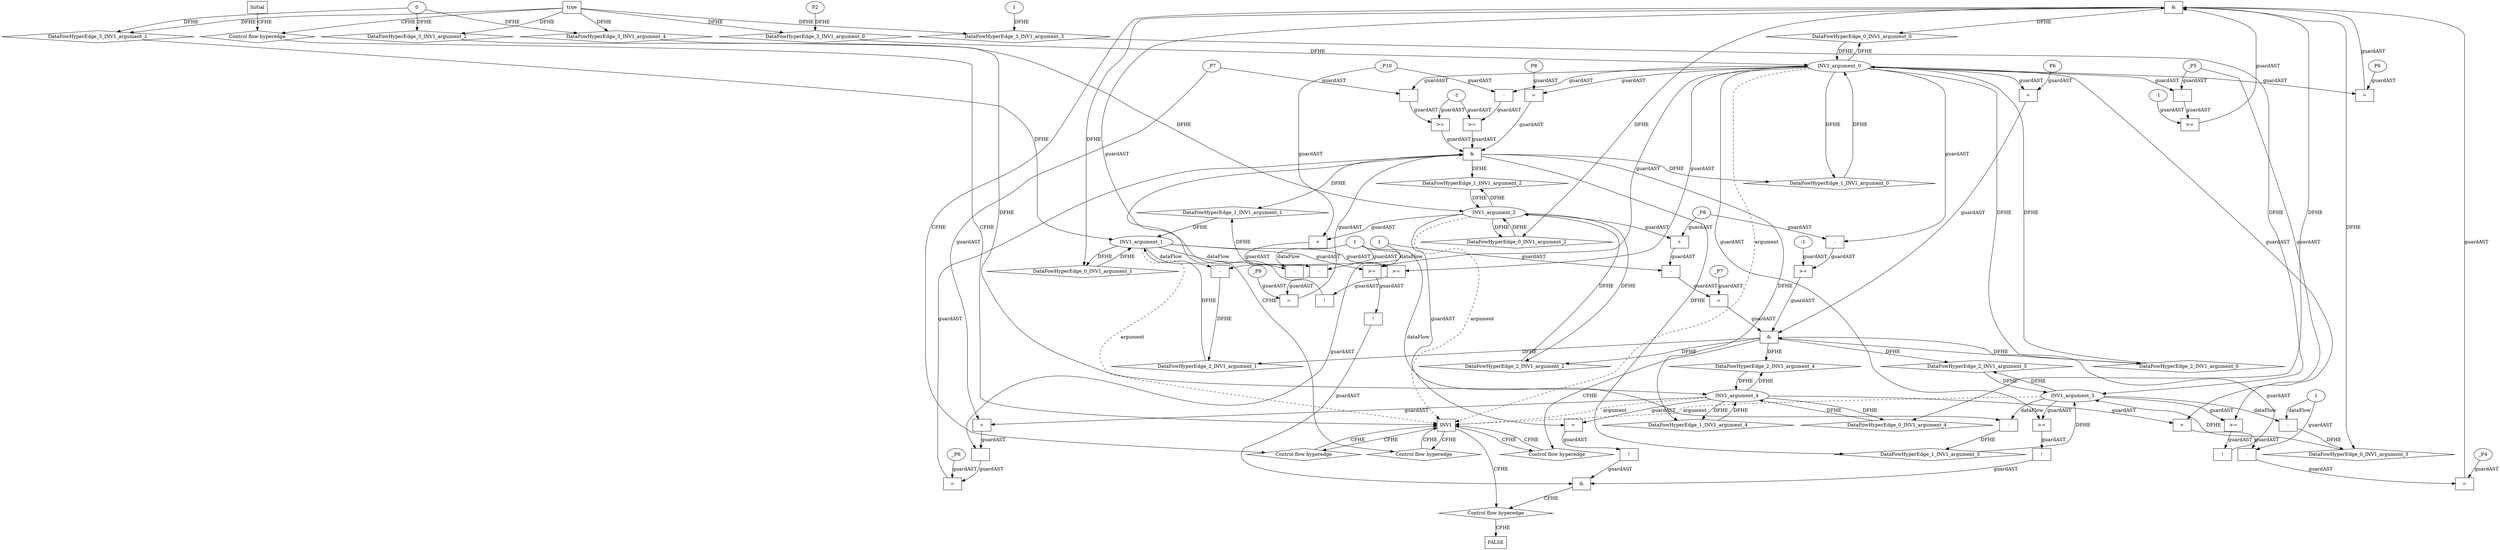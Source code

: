 digraph dag {
"INV1" [label="INV1" nodeName="INV1" class=CONTROL  shape="rect"];
FALSE [label="FALSE" nodeName=FALSE class=CONTROL  shape="rect"];
Initial [label="Initial" nodeName=Initial class=CONTROL  shape="rect"];
ControlFowHyperEdge_0 [label="Control flow hyperedge" nodeName=ControlFowHyperEdge_0 class=controlFlowHyperEdge shape="diamond"];
"INV1" -> ControlFowHyperEdge_0 [label="CFHE"]
ControlFowHyperEdge_0 -> "INV1" [label="CFHE"]
ControlFowHyperEdge_1 [label="Control flow hyperedge" nodeName=ControlFowHyperEdge_1 class=controlFlowHyperEdge shape="diamond"];
"INV1" -> ControlFowHyperEdge_1 [label="CFHE"]
ControlFowHyperEdge_1 -> "INV1" [label="CFHE"]
ControlFowHyperEdge_2 [label="Control flow hyperedge" nodeName=ControlFowHyperEdge_2 class=controlFlowHyperEdge shape="diamond"];
"INV1" -> ControlFowHyperEdge_2 [label="CFHE"]
ControlFowHyperEdge_2 -> "INV1" [label="CFHE"]
ControlFowHyperEdge_3 [label="Control flow hyperedge" nodeName=ControlFowHyperEdge_3 class=controlFlowHyperEdge shape="diamond"];
"Initial" -> ControlFowHyperEdge_3 [label="CFHE"]
ControlFowHyperEdge_3 -> "INV1" [label="CFHE"]
ControlFowHyperEdge_4 [label="Control flow hyperedge" nodeName=ControlFowHyperEdge_4 class=controlFlowHyperEdge shape="diamond"];
"INV1" -> ControlFowHyperEdge_4 [label="CFHE"]
ControlFowHyperEdge_4 -> "FALSE" [label="CFHE"]
"INV1_argument_0" [label="INV1_argument_0" nodeName=argument0 class=argument  head="INV1" shape="oval"];
"INV1_argument_0" -> "INV1"[label="argument" style="dashed"]
"INV1_argument_1" [label="INV1_argument_1" nodeName=argument1 class=argument  head="INV1" shape="oval"];
"INV1_argument_1" -> "INV1"[label="argument" style="dashed"]
"INV1_argument_2" [label="INV1_argument_2" nodeName=argument2 class=argument  head="INV1" shape="oval"];
"INV1_argument_2" -> "INV1"[label="argument" style="dashed"]
"INV1_argument_3" [label="INV1_argument_3" nodeName=argument3 class=argument  head="INV1" shape="oval"];
"INV1_argument_3" -> "INV1"[label="argument" style="dashed"]
"INV1_argument_4" [label="INV1_argument_4" nodeName=argument4 class=argument  head="INV1" shape="oval"];
"INV1_argument_4" -> "INV1"[label="argument" style="dashed"]

"xxxINV1___INV1_0xxx_and" [label="&" nodeName="xxxINV1___INV1_0xxx_and" class=Operator shape="rect"];
"xxxINV1___INV1_0xxxguard_0_node_0" [label="!" nodeName="xxxINV1___INV1_0xxxguard_0_node_0" class=Operator shape="rect"];
"xxxINV1___INV1_0xxxguard_0_node_1" [label=">=" nodeName="xxxINV1___INV1_0xxxguard_0_node_1" class=Operator  shape="rect"];
"xxxINV1___INV1_0xxxguard_0_node_1" -> "xxxINV1___INV1_0xxxguard_0_node_0"[label="guardAST"]
"INV1_argument_0" -> "xxxINV1___INV1_0xxxguard_0_node_1"[label="guardAST"]
"INV1_argument_1" -> "xxxINV1___INV1_0xxxguard_0_node_1"[label="guardAST"]

"xxxINV1___INV1_0xxxguard_0_node_0" -> "xxxINV1___INV1_0xxx_and" [label="guardAST"];
"xxxINV1___INV1_0xxxguard1_node_0" [label=">=" nodeName="xxxINV1___INV1_0xxxguard1_node_0" class=Operator  shape="rect"];
"xxxINV1___INV1_0xxxguard1_node_1" [label="-" nodeName="xxxINV1___INV1_0xxxguard1_node_1" class= Operator shape="rect"];
"xxxINV1___INV1_0xxxguard1_node_3" [label="_P5" nodeName="xxxINV1___INV1_0xxxguard1_node_3" class=symbolicConstant ];
"xxxINV1___INV1_0xxxguard1_node_4" [label="-1" nodeName="xxxINV1___INV1_0xxxguard1_node_4" class=IdealInt ];
"xxxINV1___INV1_0xxxguard1_node_1" -> "xxxINV1___INV1_0xxxguard1_node_0"[label="guardAST"]
"xxxINV1___INV1_0xxxguard1_node_4" -> "xxxINV1___INV1_0xxxguard1_node_0"[label="guardAST"]
"INV1_argument_0" -> "xxxINV1___INV1_0xxxguard1_node_1"[label="guardAST"]
"xxxINV1___INV1_0xxxguard1_node_3" -> "xxxINV1___INV1_0xxxguard1_node_1"[label="guardAST"]

"xxxINV1___INV1_0xxxguard1_node_0" -> "xxxINV1___INV1_0xxx_and" [label="guardAST"];
"xxxINV1___INV1_0xxxguard2_node_0" [label="=" nodeName="xxxINV1___INV1_0xxxguard2_node_0" class=Operator  shape="rect"];
"xxxINV1___INV1_0xxxguard2_node_1" [label="P6" nodeName="xxxINV1___INV1_0xxxguard2_node_1" class=symbolicConstant ];
"xxxINV1___INV1_0xxxguard2_node_1" -> "xxxINV1___INV1_0xxxguard2_node_0"[label="guardAST"]
"INV1_argument_0" -> "xxxINV1___INV1_0xxxguard2_node_0"[label="guardAST"]

"xxxINV1___INV1_0xxxguard2_node_0" -> "xxxINV1___INV1_0xxx_and" [label="guardAST"];
"xxxINV1___INV1_0xxxguard3_node_0" [label="=" nodeName="xxxINV1___INV1_0xxxguard3_node_0" class=Operator  shape="rect"];
"xxxINV1___INV1_0xxxguard3_node_1" [label="-" nodeName="xxxINV1___INV1_0xxxguard3_node_1" class= Operator shape="rect"];
"xxxINV1___INV1_0xxxguard3_node_2" [label="+" nodeName="xxxINV1___INV1_0xxxguard3_node_2" class= Operator shape="rect"];
"xxxINV1___INV1_0xxxguard3_node_6" [label="_P4" nodeName="xxxINV1___INV1_0xxxguard3_node_6" class=symbolicConstant ];
"xxxINV1___INV1_0xxxguard3_node_1" -> "xxxINV1___INV1_0xxxguard3_node_0"[label="guardAST"]
"xxxINV1___INV1_0xxxguard3_node_6" -> "xxxINV1___INV1_0xxxguard3_node_0"[label="guardAST"]
"xxxINV1___INV1_0xxxguard3_node_2" -> "xxxINV1___INV1_0xxxguard3_node_1"[label="guardAST"]
"xxxINV1___INV1_0xxxdataFlow_0_node_2" -> "xxxINV1___INV1_0xxxguard3_node_1"[label="guardAST"]
"INV1_argument_4" -> "xxxINV1___INV1_0xxxguard3_node_2"[label="guardAST"]
"xxxINV1___INV1_0xxxguard1_node_3" -> "xxxINV1___INV1_0xxxguard3_node_2"[label="guardAST"]

"xxxINV1___INV1_0xxxguard3_node_0" -> "xxxINV1___INV1_0xxx_and" [label="guardAST"];
"xxxINV1___INV1_0xxx_and" -> "ControlFowHyperEdge_0" [label="CFHE"];
"xxxINV1___INV1_0xxxdataFlow_0_node_0" [label="-" nodeName="xxxINV1___INV1_0xxxdataFlow_0_node_0" class= Operator shape="rect"];
"xxxINV1___INV1_0xxxdataFlow_0_node_2" [label="1" nodeName="xxxINV1___INV1_0xxxdataFlow_0_node_2" class=IdealInt ];
"INV1_argument_3" -> "xxxINV1___INV1_0xxxdataFlow_0_node_0"[label="dataFlow"]
"xxxINV1___INV1_0xxxdataFlow_0_node_2" -> "xxxINV1___INV1_0xxxdataFlow_0_node_0"[label="dataFlow"]


"xxxINV1___INV1_1xxx_and" [label="&" nodeName="xxxINV1___INV1_1xxx_and" class=Operator shape="rect"];
"xxxINV1___INV1_1xxxguard2_node_0" [label=">=" nodeName="xxxINV1___INV1_1xxxguard2_node_0" class=Operator  shape="rect"];
"xxxINV1___INV1_1xxxguard2_node_1" [label="-" nodeName="xxxINV1___INV1_1xxxguard2_node_1" class= Operator shape="rect"];
"xxxINV1___INV1_1xxxguard2_node_4" [label="-1" nodeName="xxxINV1___INV1_1xxxguard2_node_4" class=IdealInt ];
"xxxINV1___INV1_1xxxguard2_node_1" -> "xxxINV1___INV1_1xxxguard2_node_0"[label="guardAST"]
"xxxINV1___INV1_1xxxguard2_node_4" -> "xxxINV1___INV1_1xxxguard2_node_0"[label="guardAST"]
"INV1_argument_0" -> "xxxINV1___INV1_1xxxguard2_node_1"[label="guardAST"]
"xxxINV1___INV1_1xxxguard1_node_4" -> "xxxINV1___INV1_1xxxguard2_node_1"[label="guardAST"]

"xxxINV1___INV1_1xxxguard2_node_0" -> "xxxINV1___INV1_1xxx_and" [label="guardAST"];
"xxxINV1___INV1_1xxxguard3_node_0" [label=">=" nodeName="xxxINV1___INV1_1xxxguard3_node_0" class=Operator  shape="rect"];
"xxxINV1___INV1_1xxxguard3_node_1" [label="-" nodeName="xxxINV1___INV1_1xxxguard3_node_1" class= Operator shape="rect"];
"xxxINV1___INV1_1xxxguard3_node_1" -> "xxxINV1___INV1_1xxxguard3_node_0"[label="guardAST"]
"xxxINV1___INV1_1xxxguard2_node_4" -> "xxxINV1___INV1_1xxxguard3_node_0"[label="guardAST"]
"INV1_argument_0" -> "xxxINV1___INV1_1xxxguard3_node_1"[label="guardAST"]
"xxxINV1___INV1_1xxxguard_0_node_4" -> "xxxINV1___INV1_1xxxguard3_node_1"[label="guardAST"]

"xxxINV1___INV1_1xxxguard3_node_0" -> "xxxINV1___INV1_1xxx_and" [label="guardAST"];
"xxxINV1___INV1_1xxxguard_0_node_0" [label="=" nodeName="xxxINV1___INV1_1xxxguard_0_node_0" class=Operator  shape="rect"];
"xxxINV1___INV1_1xxxguard_0_node_1" [label="-" nodeName="xxxINV1___INV1_1xxxguard_0_node_1" class= Operator shape="rect"];
"xxxINV1___INV1_1xxxguard_0_node_2" [label="+" nodeName="xxxINV1___INV1_1xxxguard_0_node_2" class= Operator shape="rect"];
"xxxINV1___INV1_1xxxguard_0_node_4" [label="_P10" nodeName="xxxINV1___INV1_1xxxguard_0_node_4" class=symbolicConstant ];
"xxxINV1___INV1_1xxxguard_0_node_6" [label="_P9" nodeName="xxxINV1___INV1_1xxxguard_0_node_6" class=symbolicConstant ];
"xxxINV1___INV1_1xxxguard_0_node_1" -> "xxxINV1___INV1_1xxxguard_0_node_0"[label="guardAST"]
"xxxINV1___INV1_1xxxguard_0_node_6" -> "xxxINV1___INV1_1xxxguard_0_node_0"[label="guardAST"]
"xxxINV1___INV1_1xxxguard_0_node_2" -> "xxxINV1___INV1_1xxxguard_0_node_1"[label="guardAST"]
"xxxINV1___INV1_1xxxdataFlow_0_node_2" -> "xxxINV1___INV1_1xxxguard_0_node_1"[label="guardAST"]
"INV1_argument_2" -> "xxxINV1___INV1_1xxxguard_0_node_2"[label="guardAST"]
"xxxINV1___INV1_1xxxguard_0_node_4" -> "xxxINV1___INV1_1xxxguard_0_node_2"[label="guardAST"]

"xxxINV1___INV1_1xxxguard_0_node_0" -> "xxxINV1___INV1_1xxx_and" [label="guardAST"];
"xxxINV1___INV1_1xxxguard4_node_0" [label="=" nodeName="xxxINV1___INV1_1xxxguard4_node_0" class=Operator  shape="rect"];
"xxxINV1___INV1_1xxxguard4_node_1" [label="P8" nodeName="xxxINV1___INV1_1xxxguard4_node_1" class=symbolicConstant ];
"xxxINV1___INV1_1xxxguard4_node_1" -> "xxxINV1___INV1_1xxxguard4_node_0"[label="guardAST"]
"INV1_argument_0" -> "xxxINV1___INV1_1xxxguard4_node_0"[label="guardAST"]

"xxxINV1___INV1_1xxxguard4_node_0" -> "xxxINV1___INV1_1xxx_and" [label="guardAST"];
"xxxINV1___INV1_1xxxguard1_node_0" [label="=" nodeName="xxxINV1___INV1_1xxxguard1_node_0" class=Operator  shape="rect"];
"xxxINV1___INV1_1xxxguard1_node_1" [label="-" nodeName="xxxINV1___INV1_1xxxguard1_node_1" class= Operator shape="rect"];
"xxxINV1___INV1_1xxxguard1_node_2" [label="+" nodeName="xxxINV1___INV1_1xxxguard1_node_2" class= Operator shape="rect"];
"xxxINV1___INV1_1xxxguard1_node_4" [label="_P7" nodeName="xxxINV1___INV1_1xxxguard1_node_4" class=symbolicConstant ];
"xxxINV1___INV1_1xxxguard1_node_6" [label="_P6" nodeName="xxxINV1___INV1_1xxxguard1_node_6" class=symbolicConstant ];
"xxxINV1___INV1_1xxxguard1_node_1" -> "xxxINV1___INV1_1xxxguard1_node_0"[label="guardAST"]
"xxxINV1___INV1_1xxxguard1_node_6" -> "xxxINV1___INV1_1xxxguard1_node_0"[label="guardAST"]
"xxxINV1___INV1_1xxxguard1_node_2" -> "xxxINV1___INV1_1xxxguard1_node_1"[label="guardAST"]
"xxxINV1___INV1_1xxxdataFlow_0_node_2" -> "xxxINV1___INV1_1xxxguard1_node_1"[label="guardAST"]
"INV1_argument_4" -> "xxxINV1___INV1_1xxxguard1_node_2"[label="guardAST"]
"xxxINV1___INV1_1xxxguard1_node_4" -> "xxxINV1___INV1_1xxxguard1_node_2"[label="guardAST"]

"xxxINV1___INV1_1xxxguard1_node_0" -> "xxxINV1___INV1_1xxx_and" [label="guardAST"];
"xxxINV1___INV1_1xxx_and" -> "ControlFowHyperEdge_1" [label="CFHE"];
"xxxINV1___INV1_1xxxdataFlow_0_node_0" [label="-" nodeName="xxxINV1___INV1_1xxxdataFlow_0_node_0" class= Operator shape="rect"];
"xxxINV1___INV1_1xxxdataFlow_0_node_2" [label="1" nodeName="xxxINV1___INV1_1xxxdataFlow_0_node_2" class=IdealInt ];
"INV1_argument_1" -> "xxxINV1___INV1_1xxxdataFlow_0_node_0"[label="dataFlow"]
"xxxINV1___INV1_1xxxdataFlow_0_node_2" -> "xxxINV1___INV1_1xxxdataFlow_0_node_0"[label="dataFlow"]


"xxxINV1___INV1_1xxxdataFlow2_node_0" [label="-" nodeName="xxxINV1___INV1_1xxxdataFlow2_node_0" class= Operator shape="rect"];
"INV1_argument_3" -> "xxxINV1___INV1_1xxxdataFlow2_node_0"[label="dataFlow"]
"xxxINV1___INV1_1xxxdataFlow_0_node_2" -> "xxxINV1___INV1_1xxxdataFlow2_node_0"[label="dataFlow"]


"xxxINV1___INV1_2xxx_and" [label="&" nodeName="xxxINV1___INV1_2xxx_and" class=Operator shape="rect"];
"xxxINV1___INV1_2xxxguard_0_node_0" [label=">=" nodeName="xxxINV1___INV1_2xxxguard_0_node_0" class=Operator  shape="rect"];
"xxxINV1___INV1_2xxxguard_0_node_1" [label="-" nodeName="xxxINV1___INV1_2xxxguard_0_node_1" class= Operator shape="rect"];
"xxxINV1___INV1_2xxxguard_0_node_3" [label="_P8" nodeName="xxxINV1___INV1_2xxxguard_0_node_3" class=symbolicConstant ];
"xxxINV1___INV1_2xxxguard_0_node_4" [label="-1" nodeName="xxxINV1___INV1_2xxxguard_0_node_4" class=IdealInt ];
"xxxINV1___INV1_2xxxguard_0_node_1" -> "xxxINV1___INV1_2xxxguard_0_node_0"[label="guardAST"]
"xxxINV1___INV1_2xxxguard_0_node_4" -> "xxxINV1___INV1_2xxxguard_0_node_0"[label="guardAST"]
"INV1_argument_0" -> "xxxINV1___INV1_2xxxguard_0_node_1"[label="guardAST"]
"xxxINV1___INV1_2xxxguard_0_node_3" -> "xxxINV1___INV1_2xxxguard_0_node_1"[label="guardAST"]

"xxxINV1___INV1_2xxxguard_0_node_0" -> "xxxINV1___INV1_2xxx_and" [label="guardAST"];
"xxxINV1___INV1_2xxxguard1_node_0" [label="!" nodeName="xxxINV1___INV1_2xxxguard1_node_0" class=Operator shape="rect"];
"xxxINV1___INV1_2xxxguard1_node_1" [label=">=" nodeName="xxxINV1___INV1_2xxxguard1_node_1" class=Operator  shape="rect"];
"xxxINV1___INV1_2xxxguard1_node_1" -> "xxxINV1___INV1_2xxxguard1_node_0"[label="guardAST"]
"INV1_argument_0" -> "xxxINV1___INV1_2xxxguard1_node_1"[label="guardAST"]
"INV1_argument_3" -> "xxxINV1___INV1_2xxxguard1_node_1"[label="guardAST"]

"xxxINV1___INV1_2xxxguard1_node_0" -> "xxxINV1___INV1_2xxx_and" [label="guardAST"];
"xxxINV1___INV1_2xxxguard2_node_0" [label="=" nodeName="xxxINV1___INV1_2xxxguard2_node_0" class=Operator  shape="rect"];
"xxxINV1___INV1_2xxxguard2_node_1" [label="P6" nodeName="xxxINV1___INV1_2xxxguard2_node_1" class=symbolicConstant ];
"xxxINV1___INV1_2xxxguard2_node_1" -> "xxxINV1___INV1_2xxxguard2_node_0"[label="guardAST"]
"INV1_argument_0" -> "xxxINV1___INV1_2xxxguard2_node_0"[label="guardAST"]

"xxxINV1___INV1_2xxxguard2_node_0" -> "xxxINV1___INV1_2xxx_and" [label="guardAST"];
"xxxINV1___INV1_2xxxguard3_node_0" [label="=" nodeName="xxxINV1___INV1_2xxxguard3_node_0" class=Operator  shape="rect"];
"xxxINV1___INV1_2xxxguard3_node_1" [label="-" nodeName="xxxINV1___INV1_2xxxguard3_node_1" class= Operator shape="rect"];
"xxxINV1___INV1_2xxxguard3_node_2" [label="+" nodeName="xxxINV1___INV1_2xxxguard3_node_2" class= Operator shape="rect"];
"xxxINV1___INV1_2xxxguard3_node_6" [label="_P7" nodeName="xxxINV1___INV1_2xxxguard3_node_6" class=symbolicConstant ];
"xxxINV1___INV1_2xxxguard3_node_1" -> "xxxINV1___INV1_2xxxguard3_node_0"[label="guardAST"]
"xxxINV1___INV1_2xxxguard3_node_6" -> "xxxINV1___INV1_2xxxguard3_node_0"[label="guardAST"]
"xxxINV1___INV1_2xxxguard3_node_2" -> "xxxINV1___INV1_2xxxguard3_node_1"[label="guardAST"]
"xxxINV1___INV1_2xxxdataFlow_0_node_2" -> "xxxINV1___INV1_2xxxguard3_node_1"[label="guardAST"]
"INV1_argument_2" -> "xxxINV1___INV1_2xxxguard3_node_2"[label="guardAST"]
"xxxINV1___INV1_2xxxguard_0_node_3" -> "xxxINV1___INV1_2xxxguard3_node_2"[label="guardAST"]

"xxxINV1___INV1_2xxxguard3_node_0" -> "xxxINV1___INV1_2xxx_and" [label="guardAST"];
"xxxINV1___INV1_2xxx_and" -> "ControlFowHyperEdge_2" [label="CFHE"];
"xxxINV1___INV1_2xxxdataFlow_0_node_0" [label="-" nodeName="xxxINV1___INV1_2xxxdataFlow_0_node_0" class= Operator shape="rect"];
"xxxINV1___INV1_2xxxdataFlow_0_node_2" [label="1" nodeName="xxxINV1___INV1_2xxxdataFlow_0_node_2" class=IdealInt ];
"INV1_argument_1" -> "xxxINV1___INV1_2xxxdataFlow_0_node_0"[label="dataFlow"]
"xxxINV1___INV1_2xxxdataFlow_0_node_2" -> "xxxINV1___INV1_2xxxdataFlow_0_node_0"[label="dataFlow"]


"true_3" [label="true" nodeName="true_3" class=true shape="rect"];
"true_3" -> "ControlFowHyperEdge_3" [label="CFHE"];
"xxxINV1___Initial_3xxxdataFlow_0_node_0" [label="0" nodeName="xxxINV1___Initial_3xxxdataFlow_0_node_0" class=IdealInt ];



"xxxINV1___Initial_3xxxdataFlow3_node_0" [label="1" nodeName="xxxINV1___Initial_3xxxdataFlow3_node_0" class=IdealInt ];

"xxxINV1___Initial_3xxxdataFlow4_node_0" [label="P2" nodeName="xxxINV1___Initial_3xxxdataFlow4_node_0" class=symbolicConstant ];

"xxxFALSE___INV1_4xxx_and" [label="&" nodeName="xxxFALSE___INV1_4xxx_and" class=Operator shape="rect"];
"xxxFALSE___INV1_4xxxguard_0_node_0" [label="!" nodeName="xxxFALSE___INV1_4xxxguard_0_node_0" class=Operator shape="rect"];
"xxxFALSE___INV1_4xxxguard_0_node_1" [label=">=" nodeName="xxxFALSE___INV1_4xxxguard_0_node_1" class=Operator  shape="rect"];
"xxxFALSE___INV1_4xxxguard_0_node_1" -> "xxxFALSE___INV1_4xxxguard_0_node_0"[label="guardAST"]
"INV1_argument_0" -> "xxxFALSE___INV1_4xxxguard_0_node_1"[label="guardAST"]
"INV1_argument_1" -> "xxxFALSE___INV1_4xxxguard_0_node_1"[label="guardAST"]

"xxxFALSE___INV1_4xxxguard_0_node_0" -> "xxxFALSE___INV1_4xxx_and" [label="guardAST"];
"xxxFALSE___INV1_4xxxguard1_node_0" [label="!" nodeName="xxxFALSE___INV1_4xxxguard1_node_0" class=Operator shape="rect"];
"xxxFALSE___INV1_4xxxguard1_node_1" [label=">=" nodeName="xxxFALSE___INV1_4xxxguard1_node_1" class=Operator  shape="rect"];
"xxxFALSE___INV1_4xxxguard1_node_1" -> "xxxFALSE___INV1_4xxxguard1_node_0"[label="guardAST"]
"INV1_argument_0" -> "xxxFALSE___INV1_4xxxguard1_node_1"[label="guardAST"]
"INV1_argument_3" -> "xxxFALSE___INV1_4xxxguard1_node_1"[label="guardAST"]

"xxxFALSE___INV1_4xxxguard1_node_0" -> "xxxFALSE___INV1_4xxx_and" [label="guardAST"];
"xxxFALSE___INV1_4xxxguard2_node_0" [label="!" nodeName="xxxFALSE___INV1_4xxxguard2_node_0" class=Operator shape="rect"];
"xxxFALSE___INV1_4xxxguard2_node_1" [label="=" nodeName="xxxFALSE___INV1_4xxxguard2_node_1" class=Operator  shape="rect"];
"xxxFALSE___INV1_4xxxguard2_node_1" -> "xxxFALSE___INV1_4xxxguard2_node_0"[label="guardAST"]
"INV1_argument_2" -> "xxxFALSE___INV1_4xxxguard2_node_1"[label="guardAST"]
"INV1_argument_4" -> "xxxFALSE___INV1_4xxxguard2_node_1"[label="guardAST"]

"xxxFALSE___INV1_4xxxguard2_node_0" -> "xxxFALSE___INV1_4xxx_and" [label="guardAST"];
"xxxFALSE___INV1_4xxx_and" -> "ControlFowHyperEdge_4" [label="CFHE"];
"INV1_argument_0" -> "DataFowHyperEdge_0_INV1_argument_0"[label="DFHE"]
"DataFowHyperEdge_0_INV1_argument_0" [label="DataFowHyperEdge_0_INV1_argument_0" nodeName="DataFowHyperEdge_0_INV1_argument_0" class=DataFlowHyperedge shape="diamond"];
"DataFowHyperEdge_0_INV1_argument_0" -> "INV1_argument_0"[label="DFHE"]
"xxxINV1___INV1_0xxx_and" -> "DataFowHyperEdge_0_INV1_argument_0"[label="DFHE"]
"INV1_argument_1" -> "DataFowHyperEdge_0_INV1_argument_1"[label="DFHE"]
"DataFowHyperEdge_0_INV1_argument_1" [label="DataFowHyperEdge_0_INV1_argument_1" nodeName="DataFowHyperEdge_0_INV1_argument_1" class=DataFlowHyperedge shape="diamond"];
"DataFowHyperEdge_0_INV1_argument_1" -> "INV1_argument_1"[label="DFHE"]
"xxxINV1___INV1_0xxx_and" -> "DataFowHyperEdge_0_INV1_argument_1"[label="DFHE"]
"INV1_argument_2" -> "DataFowHyperEdge_0_INV1_argument_2"[label="DFHE"]
"DataFowHyperEdge_0_INV1_argument_2" [label="DataFowHyperEdge_0_INV1_argument_2" nodeName="DataFowHyperEdge_0_INV1_argument_2" class=DataFlowHyperedge shape="diamond"];
"DataFowHyperEdge_0_INV1_argument_2" -> "INV1_argument_2"[label="DFHE"]
"xxxINV1___INV1_0xxx_and" -> "DataFowHyperEdge_0_INV1_argument_2"[label="DFHE"]
"INV1_argument_0" -> "DataFowHyperEdge_1_INV1_argument_0"[label="DFHE"]
"DataFowHyperEdge_1_INV1_argument_0" [label="DataFowHyperEdge_1_INV1_argument_0" nodeName="DataFowHyperEdge_1_INV1_argument_0" class=DataFlowHyperedge shape="diamond"];
"DataFowHyperEdge_1_INV1_argument_0" -> "INV1_argument_0"[label="DFHE"]
"xxxINV1___INV1_1xxx_and" -> "DataFowHyperEdge_1_INV1_argument_0"[label="DFHE"]
"INV1_argument_0" -> "DataFowHyperEdge_2_INV1_argument_0"[label="DFHE"]
"DataFowHyperEdge_2_INV1_argument_0" [label="DataFowHyperEdge_2_INV1_argument_0" nodeName="DataFowHyperEdge_2_INV1_argument_0" class=DataFlowHyperedge shape="diamond"];
"DataFowHyperEdge_2_INV1_argument_0" -> "INV1_argument_0"[label="DFHE"]
"xxxINV1___INV1_2xxx_and" -> "DataFowHyperEdge_2_INV1_argument_0"[label="DFHE"]
"INV1_argument_3" -> "DataFowHyperEdge_2_INV1_argument_3"[label="DFHE"]
"DataFowHyperEdge_2_INV1_argument_3" [label="DataFowHyperEdge_2_INV1_argument_3" nodeName="DataFowHyperEdge_2_INV1_argument_3" class=DataFlowHyperedge shape="diamond"];
"DataFowHyperEdge_2_INV1_argument_3" -> "INV1_argument_3"[label="DFHE"]
"xxxINV1___INV1_2xxx_and" -> "DataFowHyperEdge_2_INV1_argument_3"[label="DFHE"]
"INV1_argument_4" -> "DataFowHyperEdge_2_INV1_argument_4"[label="DFHE"]
"DataFowHyperEdge_2_INV1_argument_4" [label="DataFowHyperEdge_2_INV1_argument_4" nodeName="DataFowHyperEdge_2_INV1_argument_4" class=DataFlowHyperedge shape="diamond"];
"DataFowHyperEdge_2_INV1_argument_4" -> "INV1_argument_4"[label="DFHE"]
"xxxINV1___INV1_2xxx_and" -> "DataFowHyperEdge_2_INV1_argument_4"[label="DFHE"]
"DataFowHyperEdge_0_INV1_argument_3" [label="DataFowHyperEdge_0_INV1_argument_3" nodeName="DataFowHyperEdge_0_INV1_argument_3" class=DataFlowHyperedge shape="diamond"];
"DataFowHyperEdge_0_INV1_argument_3" -> "INV1_argument_3"[label="DFHE"]
"xxxINV1___INV1_0xxx_and" -> "DataFowHyperEdge_0_INV1_argument_3"[label="DFHE"]
"xxxINV1___INV1_0xxxdataFlow_0_node_0" -> "DataFowHyperEdge_0_INV1_argument_3" [label="DFHE"];
"DataFowHyperEdge_0_INV1_argument_4" [label="DataFowHyperEdge_0_INV1_argument_4" nodeName="DataFowHyperEdge_0_INV1_argument_4" class=DataFlowHyperedge shape="diamond"];
"DataFowHyperEdge_0_INV1_argument_4" -> "INV1_argument_4"[label="DFHE"]
"xxxINV1___INV1_0xxx_and" -> "DataFowHyperEdge_0_INV1_argument_4"[label="DFHE"]
"INV1_argument_4" -> "DataFowHyperEdge_0_INV1_argument_4" [label="DFHE"];
"DataFowHyperEdge_1_INV1_argument_1" [label="DataFowHyperEdge_1_INV1_argument_1" nodeName="DataFowHyperEdge_1_INV1_argument_1" class=DataFlowHyperedge shape="diamond"];
"DataFowHyperEdge_1_INV1_argument_1" -> "INV1_argument_1"[label="DFHE"]
"xxxINV1___INV1_1xxx_and" -> "DataFowHyperEdge_1_INV1_argument_1"[label="DFHE"]
"xxxINV1___INV1_1xxxdataFlow_0_node_0" -> "DataFowHyperEdge_1_INV1_argument_1" [label="DFHE"];
"DataFowHyperEdge_1_INV1_argument_2" [label="DataFowHyperEdge_1_INV1_argument_2" nodeName="DataFowHyperEdge_1_INV1_argument_2" class=DataFlowHyperedge shape="diamond"];
"DataFowHyperEdge_1_INV1_argument_2" -> "INV1_argument_2"[label="DFHE"]
"xxxINV1___INV1_1xxx_and" -> "DataFowHyperEdge_1_INV1_argument_2"[label="DFHE"]
"INV1_argument_2" -> "DataFowHyperEdge_1_INV1_argument_2" [label="DFHE"];
"DataFowHyperEdge_1_INV1_argument_3" [label="DataFowHyperEdge_1_INV1_argument_3" nodeName="DataFowHyperEdge_1_INV1_argument_3" class=DataFlowHyperedge shape="diamond"];
"DataFowHyperEdge_1_INV1_argument_3" -> "INV1_argument_3"[label="DFHE"]
"xxxINV1___INV1_1xxx_and" -> "DataFowHyperEdge_1_INV1_argument_3"[label="DFHE"]
"xxxINV1___INV1_1xxxdataFlow2_node_0" -> "DataFowHyperEdge_1_INV1_argument_3" [label="DFHE"];
"DataFowHyperEdge_1_INV1_argument_4" [label="DataFowHyperEdge_1_INV1_argument_4" nodeName="DataFowHyperEdge_1_INV1_argument_4" class=DataFlowHyperedge shape="diamond"];
"DataFowHyperEdge_1_INV1_argument_4" -> "INV1_argument_4"[label="DFHE"]
"xxxINV1___INV1_1xxx_and" -> "DataFowHyperEdge_1_INV1_argument_4"[label="DFHE"]
"INV1_argument_4" -> "DataFowHyperEdge_1_INV1_argument_4" [label="DFHE"];
"DataFowHyperEdge_2_INV1_argument_1" [label="DataFowHyperEdge_2_INV1_argument_1" nodeName="DataFowHyperEdge_2_INV1_argument_1" class=DataFlowHyperedge shape="diamond"];
"DataFowHyperEdge_2_INV1_argument_1" -> "INV1_argument_1"[label="DFHE"]
"xxxINV1___INV1_2xxx_and" -> "DataFowHyperEdge_2_INV1_argument_1"[label="DFHE"]
"xxxINV1___INV1_2xxxdataFlow_0_node_0" -> "DataFowHyperEdge_2_INV1_argument_1" [label="DFHE"];
"DataFowHyperEdge_2_INV1_argument_2" [label="DataFowHyperEdge_2_INV1_argument_2" nodeName="DataFowHyperEdge_2_INV1_argument_2" class=DataFlowHyperedge shape="diamond"];
"DataFowHyperEdge_2_INV1_argument_2" -> "INV1_argument_2"[label="DFHE"]
"xxxINV1___INV1_2xxx_and" -> "DataFowHyperEdge_2_INV1_argument_2"[label="DFHE"]
"INV1_argument_2" -> "DataFowHyperEdge_2_INV1_argument_2" [label="DFHE"];
"DataFowHyperEdge_3_INV1_argument_0" [label="DataFowHyperEdge_3_INV1_argument_0" nodeName="DataFowHyperEdge_3_INV1_argument_0" class=DataFlowHyperedge shape="diamond"];
"DataFowHyperEdge_3_INV1_argument_0" -> "INV1_argument_0"[label="DFHE"]
"true_3" -> "DataFowHyperEdge_3_INV1_argument_0" [label="DFHE"];
"xxxINV1___Initial_3xxxdataFlow4_node_0" -> "DataFowHyperEdge_3_INV1_argument_0" [label="DFHE"];
"DataFowHyperEdge_3_INV1_argument_1" [label="DataFowHyperEdge_3_INV1_argument_1" nodeName="DataFowHyperEdge_3_INV1_argument_1" class=DataFlowHyperedge shape="diamond"];
"DataFowHyperEdge_3_INV1_argument_1" -> "INV1_argument_1"[label="DFHE"]
"true_3" -> "DataFowHyperEdge_3_INV1_argument_1" [label="DFHE"];
"xxxINV1___Initial_3xxxdataFlow_0_node_0" -> "DataFowHyperEdge_3_INV1_argument_1" [label="DFHE"];
"DataFowHyperEdge_3_INV1_argument_2" [label="DataFowHyperEdge_3_INV1_argument_2" nodeName="DataFowHyperEdge_3_INV1_argument_2" class=DataFlowHyperedge shape="diamond"];
"DataFowHyperEdge_3_INV1_argument_2" -> "INV1_argument_2"[label="DFHE"]
"true_3" -> "DataFowHyperEdge_3_INV1_argument_2" [label="DFHE"];
"xxxINV1___Initial_3xxxdataFlow_0_node_0" -> "DataFowHyperEdge_3_INV1_argument_2" [label="DFHE"];
"DataFowHyperEdge_3_INV1_argument_3" [label="DataFowHyperEdge_3_INV1_argument_3" nodeName="DataFowHyperEdge_3_INV1_argument_3" class=DataFlowHyperedge shape="diamond"];
"DataFowHyperEdge_3_INV1_argument_3" -> "INV1_argument_3"[label="DFHE"]
"true_3" -> "DataFowHyperEdge_3_INV1_argument_3" [label="DFHE"];
"xxxINV1___Initial_3xxxdataFlow3_node_0" -> "DataFowHyperEdge_3_INV1_argument_3" [label="DFHE"];
"DataFowHyperEdge_3_INV1_argument_4" [label="DataFowHyperEdge_3_INV1_argument_4" nodeName="DataFowHyperEdge_3_INV1_argument_4" class=DataFlowHyperedge shape="diamond"];
"DataFowHyperEdge_3_INV1_argument_4" -> "INV1_argument_4"[label="DFHE"]
"true_3" -> "DataFowHyperEdge_3_INV1_argument_4" [label="DFHE"];
"xxxINV1___Initial_3xxxdataFlow_0_node_0" -> "DataFowHyperEdge_3_INV1_argument_4" [label="DFHE"];




}
